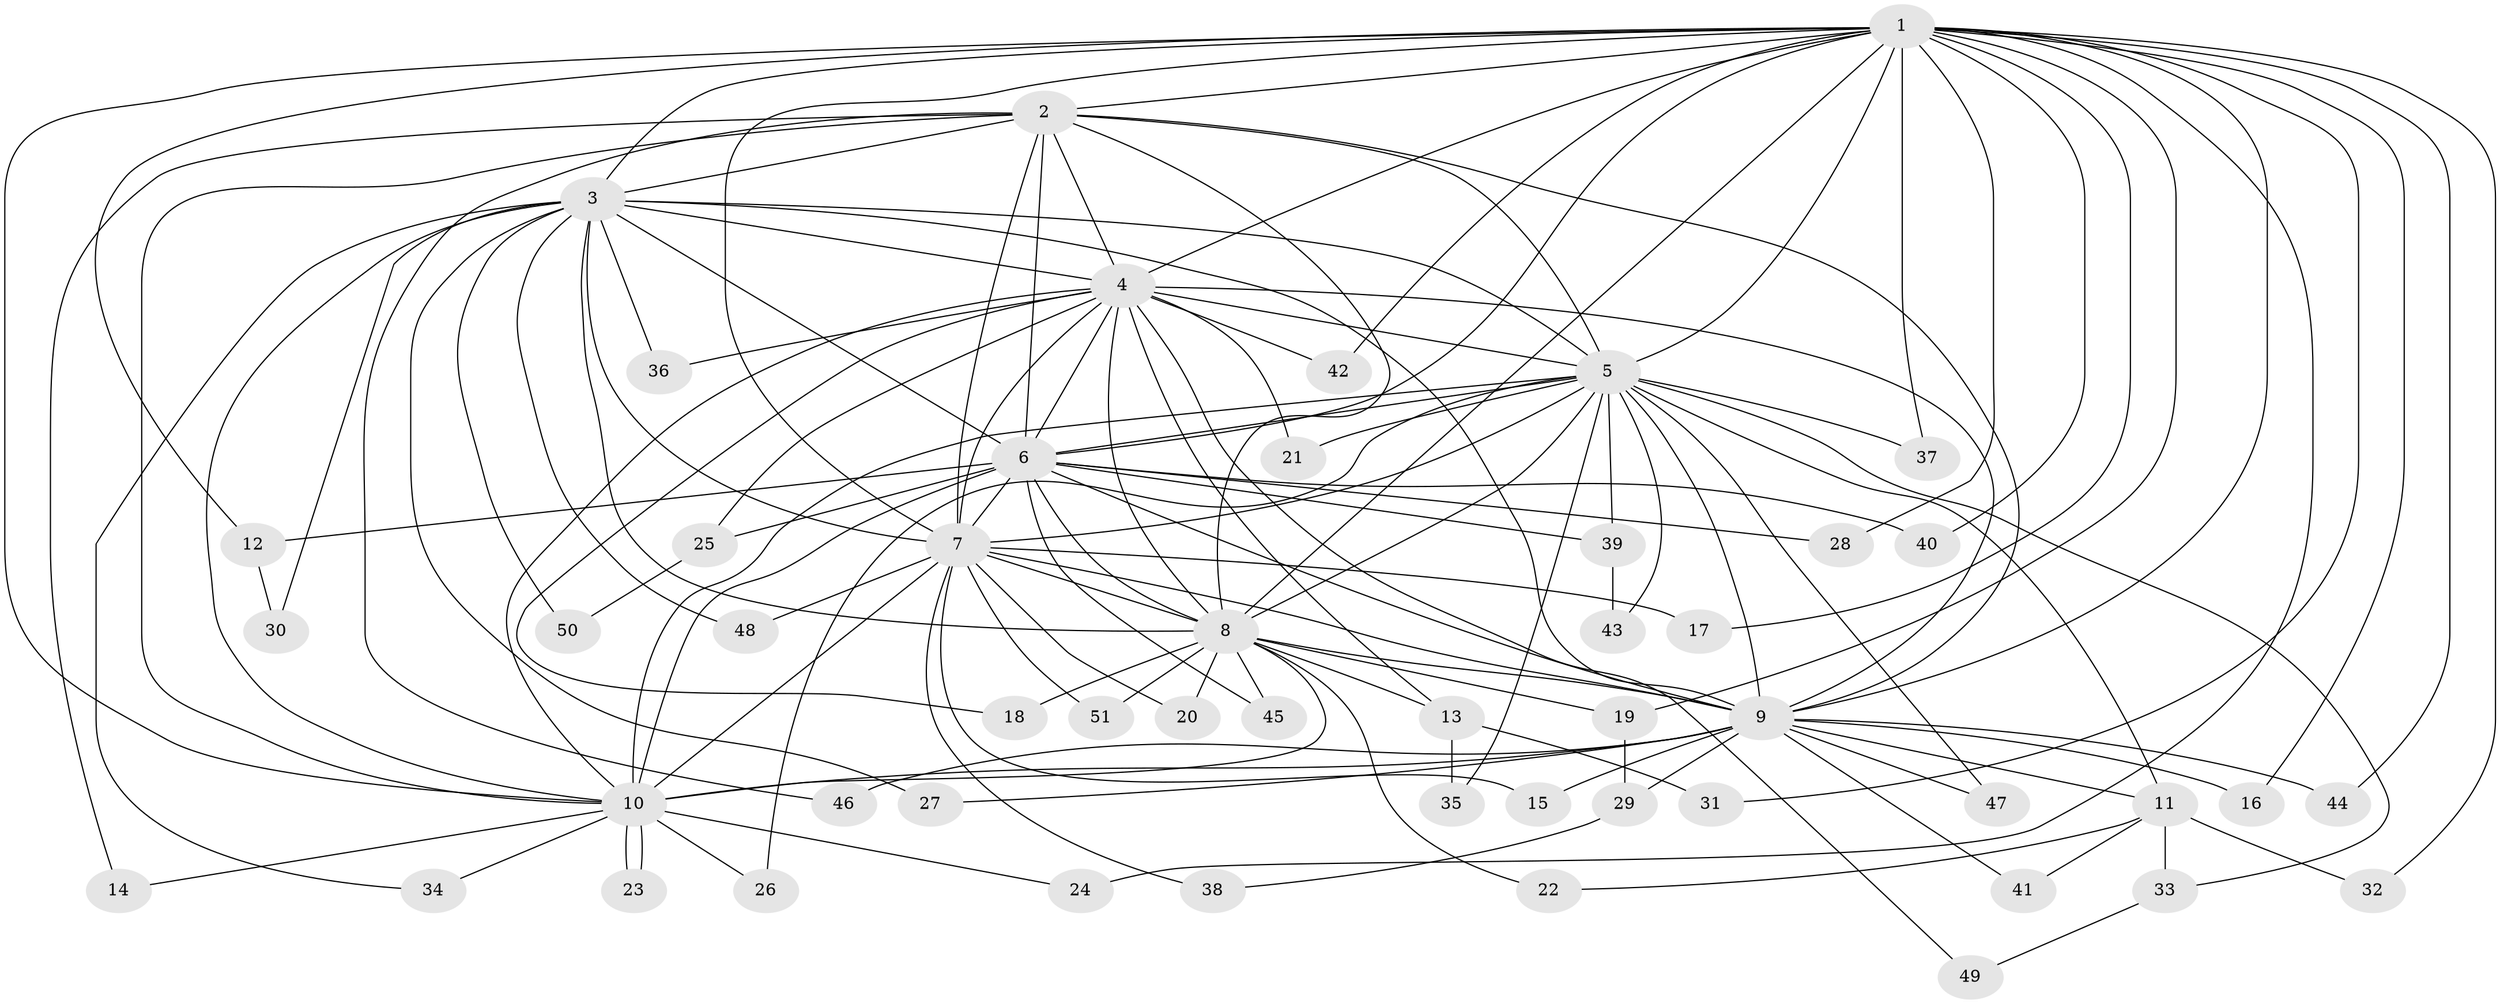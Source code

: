 // coarse degree distribution, {17: 0.02631578947368421, 13: 0.02631578947368421, 20: 0.05263157894736842, 12: 0.02631578947368421, 10: 0.02631578947368421, 11: 0.02631578947368421, 6: 0.02631578947368421, 3: 0.15789473684210525, 4: 0.02631578947368421, 2: 0.5789473684210527, 1: 0.02631578947368421}
// Generated by graph-tools (version 1.1) at 2025/41/03/06/25 10:41:36]
// undirected, 51 vertices, 127 edges
graph export_dot {
graph [start="1"]
  node [color=gray90,style=filled];
  1;
  2;
  3;
  4;
  5;
  6;
  7;
  8;
  9;
  10;
  11;
  12;
  13;
  14;
  15;
  16;
  17;
  18;
  19;
  20;
  21;
  22;
  23;
  24;
  25;
  26;
  27;
  28;
  29;
  30;
  31;
  32;
  33;
  34;
  35;
  36;
  37;
  38;
  39;
  40;
  41;
  42;
  43;
  44;
  45;
  46;
  47;
  48;
  49;
  50;
  51;
  1 -- 2;
  1 -- 3;
  1 -- 4;
  1 -- 5;
  1 -- 6;
  1 -- 7;
  1 -- 8;
  1 -- 9;
  1 -- 10;
  1 -- 12;
  1 -- 16;
  1 -- 17;
  1 -- 19;
  1 -- 24;
  1 -- 28;
  1 -- 31;
  1 -- 32;
  1 -- 37;
  1 -- 40;
  1 -- 42;
  1 -- 44;
  2 -- 3;
  2 -- 4;
  2 -- 5;
  2 -- 6;
  2 -- 7;
  2 -- 8;
  2 -- 9;
  2 -- 10;
  2 -- 14;
  2 -- 46;
  3 -- 4;
  3 -- 5;
  3 -- 6;
  3 -- 7;
  3 -- 8;
  3 -- 9;
  3 -- 10;
  3 -- 27;
  3 -- 30;
  3 -- 34;
  3 -- 36;
  3 -- 48;
  3 -- 50;
  4 -- 5;
  4 -- 6;
  4 -- 7;
  4 -- 8;
  4 -- 9;
  4 -- 10;
  4 -- 13;
  4 -- 18;
  4 -- 21;
  4 -- 25;
  4 -- 36;
  4 -- 42;
  4 -- 49;
  5 -- 6;
  5 -- 7;
  5 -- 8;
  5 -- 9;
  5 -- 10;
  5 -- 11;
  5 -- 21;
  5 -- 26;
  5 -- 33;
  5 -- 35;
  5 -- 37;
  5 -- 39;
  5 -- 43;
  5 -- 47;
  6 -- 7;
  6 -- 8;
  6 -- 9;
  6 -- 10;
  6 -- 12;
  6 -- 25;
  6 -- 28;
  6 -- 39;
  6 -- 40;
  6 -- 45;
  7 -- 8;
  7 -- 9;
  7 -- 10;
  7 -- 15;
  7 -- 17;
  7 -- 20;
  7 -- 38;
  7 -- 48;
  7 -- 51;
  8 -- 9;
  8 -- 10;
  8 -- 13;
  8 -- 18;
  8 -- 19;
  8 -- 20;
  8 -- 22;
  8 -- 45;
  8 -- 51;
  9 -- 10;
  9 -- 11;
  9 -- 15;
  9 -- 16;
  9 -- 27;
  9 -- 29;
  9 -- 41;
  9 -- 44;
  9 -- 46;
  9 -- 47;
  10 -- 14;
  10 -- 23;
  10 -- 23;
  10 -- 24;
  10 -- 26;
  10 -- 34;
  11 -- 22;
  11 -- 32;
  11 -- 33;
  11 -- 41;
  12 -- 30;
  13 -- 31;
  13 -- 35;
  19 -- 29;
  25 -- 50;
  29 -- 38;
  33 -- 49;
  39 -- 43;
}
